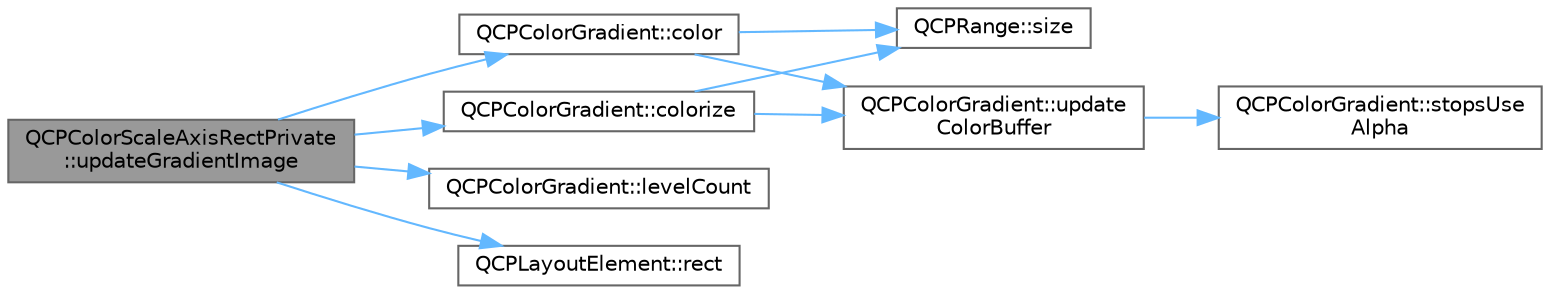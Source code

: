 digraph "QCPColorScaleAxisRectPrivate::updateGradientImage"
{
 // LATEX_PDF_SIZE
  bgcolor="transparent";
  edge [fontname=Helvetica,fontsize=10,labelfontname=Helvetica,labelfontsize=10];
  node [fontname=Helvetica,fontsize=10,shape=box,height=0.2,width=0.4];
  rankdir="LR";
  Node1 [label="QCPColorScaleAxisRectPrivate\l::updateGradientImage",height=0.2,width=0.4,color="gray40", fillcolor="grey60", style="filled", fontcolor="black",tooltip=" "];
  Node1 -> Node2 [color="steelblue1",style="solid"];
  Node2 [label="QCPColorGradient::color",height=0.2,width=0.4,color="grey40", fillcolor="white", style="filled",URL="$class_q_c_p_color_gradient.html#a0599545c859268b025d2060dea741cea",tooltip=" "];
  Node2 -> Node3 [color="steelblue1",style="solid"];
  Node3 [label="QCPRange::size",height=0.2,width=0.4,color="grey40", fillcolor="white", style="filled",URL="$class_q_c_p_range.html#a62326e7cc4316b96df6a60813230e63f",tooltip=" "];
  Node2 -> Node4 [color="steelblue1",style="solid"];
  Node4 [label="QCPColorGradient::update\lColorBuffer",height=0.2,width=0.4,color="grey40", fillcolor="white", style="filled",URL="$class_q_c_p_color_gradient.html#a353f15ab3ab586eebf1f6b58c3e2707b",tooltip=" "];
  Node4 -> Node5 [color="steelblue1",style="solid"];
  Node5 [label="QCPColorGradient::stopsUse\lAlpha",height=0.2,width=0.4,color="grey40", fillcolor="white", style="filled",URL="$class_q_c_p_color_gradient.html#a137b368ea8829a871974add6e4883c71",tooltip=" "];
  Node1 -> Node6 [color="steelblue1",style="solid"];
  Node6 [label="QCPColorGradient::colorize",height=0.2,width=0.4,color="grey40", fillcolor="white", style="filled",URL="$class_q_c_p_color_gradient.html#aaf423ceb943e177b0ed2c48c811d83dc",tooltip=" "];
  Node6 -> Node3 [color="steelblue1",style="solid"];
  Node6 -> Node4 [color="steelblue1",style="solid"];
  Node1 -> Node7 [color="steelblue1",style="solid"];
  Node7 [label="QCPColorGradient::levelCount",height=0.2,width=0.4,color="grey40", fillcolor="white", style="filled",URL="$class_q_c_p_color_gradient.html#ac4b9d7034fc3b6c76318b05075367090",tooltip=" "];
  Node1 -> Node8 [color="steelblue1",style="solid"];
  Node8 [label="QCPLayoutElement::rect",height=0.2,width=0.4,color="grey40", fillcolor="white", style="filled",URL="$class_q_c_p_layout_element.html#a208effccfe2cca4a0eaf9393e60f2dd4",tooltip=" "];
}
